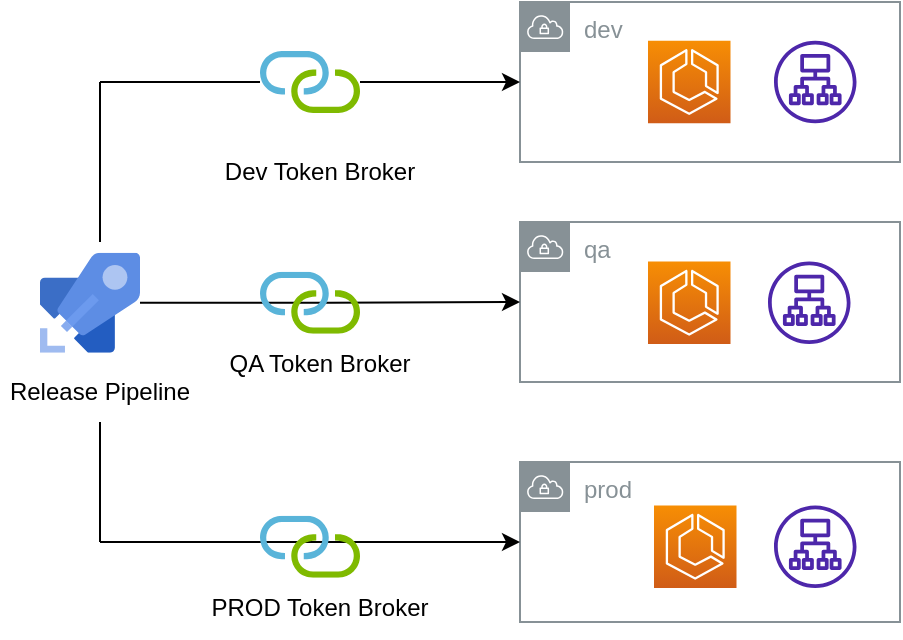 <mxfile version="20.8.5" type="github">
  <diagram id="QWn9cPUhxFHwrcYP5sku" name="Page-1">
    <mxGraphModel dx="1134" dy="660" grid="1" gridSize="10" guides="1" tooltips="1" connect="1" arrows="1" fold="1" page="1" pageScale="1" pageWidth="850" pageHeight="1100" math="0" shadow="0">
      <root>
        <mxCell id="0" />
        <mxCell id="1" parent="0" />
        <mxCell id="P4DFGZki3cI2QDcSP3dg-3" value="dev" style="sketch=0;outlineConnect=0;gradientColor=none;html=1;whiteSpace=wrap;fontSize=12;fontStyle=0;shape=mxgraph.aws4.group;grIcon=mxgraph.aws4.group_vpc;strokeColor=#879196;fillColor=none;verticalAlign=top;align=left;spacingLeft=30;fontColor=#879196;dashed=0;" vertex="1" parent="1">
          <mxGeometry x="510" y="120" width="190" height="80" as="geometry" />
        </mxCell>
        <mxCell id="P4DFGZki3cI2QDcSP3dg-4" value="qa" style="sketch=0;outlineConnect=0;gradientColor=none;html=1;whiteSpace=wrap;fontSize=12;fontStyle=0;shape=mxgraph.aws4.group;grIcon=mxgraph.aws4.group_vpc;strokeColor=#879196;fillColor=none;verticalAlign=top;align=left;spacingLeft=30;fontColor=#879196;dashed=0;" vertex="1" parent="1">
          <mxGeometry x="510" y="230" width="190" height="80" as="geometry" />
        </mxCell>
        <mxCell id="P4DFGZki3cI2QDcSP3dg-5" value="prod" style="sketch=0;outlineConnect=0;gradientColor=none;html=1;whiteSpace=wrap;fontSize=12;fontStyle=0;shape=mxgraph.aws4.group;grIcon=mxgraph.aws4.group_vpc;strokeColor=#879196;fillColor=none;verticalAlign=top;align=left;spacingLeft=30;fontColor=#879196;dashed=0;" vertex="1" parent="1">
          <mxGeometry x="510" y="350" width="190" height="80" as="geometry" />
        </mxCell>
        <mxCell id="P4DFGZki3cI2QDcSP3dg-10" value="" style="sketch=0;outlineConnect=0;fontColor=#232F3E;gradientColor=none;fillColor=#4D27AA;strokeColor=none;dashed=0;verticalLabelPosition=bottom;verticalAlign=top;align=center;html=1;fontSize=12;fontStyle=0;aspect=fixed;pointerEvents=1;shape=mxgraph.aws4.application_load_balancer;" vertex="1" parent="1">
          <mxGeometry x="634" y="249.75" width="41.25" height="41.25" as="geometry" />
        </mxCell>
        <mxCell id="P4DFGZki3cI2QDcSP3dg-11" value="" style="sketch=0;points=[[0,0,0],[0.25,0,0],[0.5,0,0],[0.75,0,0],[1,0,0],[0,1,0],[0.25,1,0],[0.5,1,0],[0.75,1,0],[1,1,0],[0,0.25,0],[0,0.5,0],[0,0.75,0],[1,0.25,0],[1,0.5,0],[1,0.75,0]];outlineConnect=0;fontColor=#232F3E;gradientColor=#F78E04;gradientDirection=north;fillColor=#D05C17;strokeColor=#ffffff;dashed=0;verticalLabelPosition=bottom;verticalAlign=top;align=center;html=1;fontSize=12;fontStyle=0;aspect=fixed;shape=mxgraph.aws4.resourceIcon;resIcon=mxgraph.aws4.ecs;" vertex="1" parent="1">
          <mxGeometry x="574" y="249.75" width="41.25" height="41.25" as="geometry" />
        </mxCell>
        <mxCell id="P4DFGZki3cI2QDcSP3dg-12" value="" style="sketch=0;outlineConnect=0;fontColor=#232F3E;gradientColor=none;fillColor=#4D27AA;strokeColor=none;dashed=0;verticalLabelPosition=bottom;verticalAlign=top;align=center;html=1;fontSize=12;fontStyle=0;aspect=fixed;pointerEvents=1;shape=mxgraph.aws4.application_load_balancer;" vertex="1" parent="1">
          <mxGeometry x="637" y="371.75" width="41.25" height="41.25" as="geometry" />
        </mxCell>
        <mxCell id="P4DFGZki3cI2QDcSP3dg-13" value="" style="sketch=0;points=[[0,0,0],[0.25,0,0],[0.5,0,0],[0.75,0,0],[1,0,0],[0,1,0],[0.25,1,0],[0.5,1,0],[0.75,1,0],[1,1,0],[0,0.25,0],[0,0.5,0],[0,0.75,0],[1,0.25,0],[1,0.5,0],[1,0.75,0]];outlineConnect=0;fontColor=#232F3E;gradientColor=#F78E04;gradientDirection=north;fillColor=#D05C17;strokeColor=#ffffff;dashed=0;verticalLabelPosition=bottom;verticalAlign=top;align=center;html=1;fontSize=12;fontStyle=0;aspect=fixed;shape=mxgraph.aws4.resourceIcon;resIcon=mxgraph.aws4.ecs;" vertex="1" parent="1">
          <mxGeometry x="577" y="371.75" width="41.25" height="41.25" as="geometry" />
        </mxCell>
        <mxCell id="P4DFGZki3cI2QDcSP3dg-22" style="edgeStyle=orthogonalEdgeStyle;rounded=0;orthogonalLoop=1;jettySize=auto;html=1;" edge="1" parent="1" source="P4DFGZki3cI2QDcSP3dg-14" target="P4DFGZki3cI2QDcSP3dg-4">
          <mxGeometry relative="1" as="geometry" />
        </mxCell>
        <mxCell id="P4DFGZki3cI2QDcSP3dg-14" value="" style="sketch=0;aspect=fixed;html=1;points=[];align=center;image;fontSize=12;image=img/lib/mscae/Azure_Pipelines.svg;" vertex="1" parent="1">
          <mxGeometry x="270" y="245.38" width="50" height="50" as="geometry" />
        </mxCell>
        <mxCell id="P4DFGZki3cI2QDcSP3dg-17" value="" style="endArrow=none;html=1;rounded=0;" edge="1" parent="1">
          <mxGeometry width="50" height="50" relative="1" as="geometry">
            <mxPoint x="300" y="240" as="sourcePoint" />
            <mxPoint x="300" y="160" as="targetPoint" />
          </mxGeometry>
        </mxCell>
        <mxCell id="P4DFGZki3cI2QDcSP3dg-19" value="" style="endArrow=classic;html=1;rounded=0;entryX=0;entryY=0.5;entryDx=0;entryDy=0;entryPerimeter=0;startArrow=none;" edge="1" parent="1" source="P4DFGZki3cI2QDcSP3dg-20" target="P4DFGZki3cI2QDcSP3dg-3">
          <mxGeometry width="50" height="50" relative="1" as="geometry">
            <mxPoint x="300" y="160" as="sourcePoint" />
            <mxPoint x="480" y="221.967" as="targetPoint" />
          </mxGeometry>
        </mxCell>
        <mxCell id="P4DFGZki3cI2QDcSP3dg-21" value="" style="endArrow=none;html=1;rounded=0;entryX=0;entryY=0.5;entryDx=0;entryDy=0;entryPerimeter=0;" edge="1" parent="1" target="P4DFGZki3cI2QDcSP3dg-20">
          <mxGeometry width="50" height="50" relative="1" as="geometry">
            <mxPoint x="300" y="160" as="sourcePoint" />
            <mxPoint x="510" y="160" as="targetPoint" />
          </mxGeometry>
        </mxCell>
        <mxCell id="P4DFGZki3cI2QDcSP3dg-20" value="" style="sketch=0;aspect=fixed;html=1;points=[];align=center;image;fontSize=12;image=img/lib/mscae/Connection.svg;" vertex="1" parent="1">
          <mxGeometry x="380" y="144.5" width="50" height="31" as="geometry" />
        </mxCell>
        <mxCell id="P4DFGZki3cI2QDcSP3dg-25" value="" style="endArrow=classic;html=1;rounded=0;" edge="1" parent="1" target="P4DFGZki3cI2QDcSP3dg-5">
          <mxGeometry width="50" height="50" relative="1" as="geometry">
            <mxPoint x="300" y="390" as="sourcePoint" />
            <mxPoint x="340" y="240" as="targetPoint" />
          </mxGeometry>
        </mxCell>
        <mxCell id="P4DFGZki3cI2QDcSP3dg-26" value="" style="sketch=0;aspect=fixed;html=1;points=[];align=center;image;fontSize=12;image=img/lib/mscae/Connection.svg;" vertex="1" parent="1">
          <mxGeometry x="380" y="376.88" width="50" height="31" as="geometry" />
        </mxCell>
        <mxCell id="P4DFGZki3cI2QDcSP3dg-27" value="" style="sketch=0;aspect=fixed;html=1;points=[];align=center;image;fontSize=12;image=img/lib/mscae/Connection.svg;" vertex="1" parent="1">
          <mxGeometry x="380" y="254.88" width="50" height="31" as="geometry" />
        </mxCell>
        <mxCell id="P4DFGZki3cI2QDcSP3dg-28" value="Dev Token Broker" style="text;html=1;strokeColor=none;fillColor=none;align=center;verticalAlign=middle;whiteSpace=wrap;rounded=0;" vertex="1" parent="1">
          <mxGeometry x="360" y="190" width="100" height="30" as="geometry" />
        </mxCell>
        <mxCell id="P4DFGZki3cI2QDcSP3dg-29" value="QA Token Broker" style="text;html=1;strokeColor=none;fillColor=none;align=center;verticalAlign=middle;whiteSpace=wrap;rounded=0;" vertex="1" parent="1">
          <mxGeometry x="360" y="285.88" width="100" height="30" as="geometry" />
        </mxCell>
        <mxCell id="P4DFGZki3cI2QDcSP3dg-30" value="PROD Token Broker" style="text;html=1;strokeColor=none;fillColor=none;align=center;verticalAlign=middle;whiteSpace=wrap;rounded=0;" vertex="1" parent="1">
          <mxGeometry x="350" y="407.88" width="120" height="30" as="geometry" />
        </mxCell>
        <mxCell id="P4DFGZki3cI2QDcSP3dg-32" value="" style="endArrow=none;html=1;rounded=0;" edge="1" parent="1">
          <mxGeometry width="50" height="50" relative="1" as="geometry">
            <mxPoint x="300" y="390" as="sourcePoint" />
            <mxPoint x="300" y="330" as="targetPoint" />
          </mxGeometry>
        </mxCell>
        <mxCell id="P4DFGZki3cI2QDcSP3dg-33" value="Release Pipeline" style="text;html=1;strokeColor=none;fillColor=none;align=center;verticalAlign=middle;whiteSpace=wrap;rounded=0;" vertex="1" parent="1">
          <mxGeometry x="250" y="300" width="100" height="30" as="geometry" />
        </mxCell>
        <mxCell id="P4DFGZki3cI2QDcSP3dg-34" value="" style="sketch=0;points=[[0,0,0],[0.25,0,0],[0.5,0,0],[0.75,0,0],[1,0,0],[0,1,0],[0.25,1,0],[0.5,1,0],[0.75,1,0],[1,1,0],[0,0.25,0],[0,0.5,0],[0,0.75,0],[1,0.25,0],[1,0.5,0],[1,0.75,0]];outlineConnect=0;fontColor=#232F3E;gradientColor=#F78E04;gradientDirection=north;fillColor=#D05C17;strokeColor=#ffffff;dashed=0;verticalLabelPosition=bottom;verticalAlign=top;align=center;html=1;fontSize=12;fontStyle=0;aspect=fixed;shape=mxgraph.aws4.resourceIcon;resIcon=mxgraph.aws4.ecs;" vertex="1" parent="1">
          <mxGeometry x="574" y="139.38" width="41.25" height="41.25" as="geometry" />
        </mxCell>
        <mxCell id="P4DFGZki3cI2QDcSP3dg-35" value="" style="sketch=0;outlineConnect=0;fontColor=#232F3E;gradientColor=none;fillColor=#4D27AA;strokeColor=none;dashed=0;verticalLabelPosition=bottom;verticalAlign=top;align=center;html=1;fontSize=12;fontStyle=0;aspect=fixed;pointerEvents=1;shape=mxgraph.aws4.application_load_balancer;" vertex="1" parent="1">
          <mxGeometry x="637" y="139.38" width="41.25" height="41.25" as="geometry" />
        </mxCell>
      </root>
    </mxGraphModel>
  </diagram>
</mxfile>
